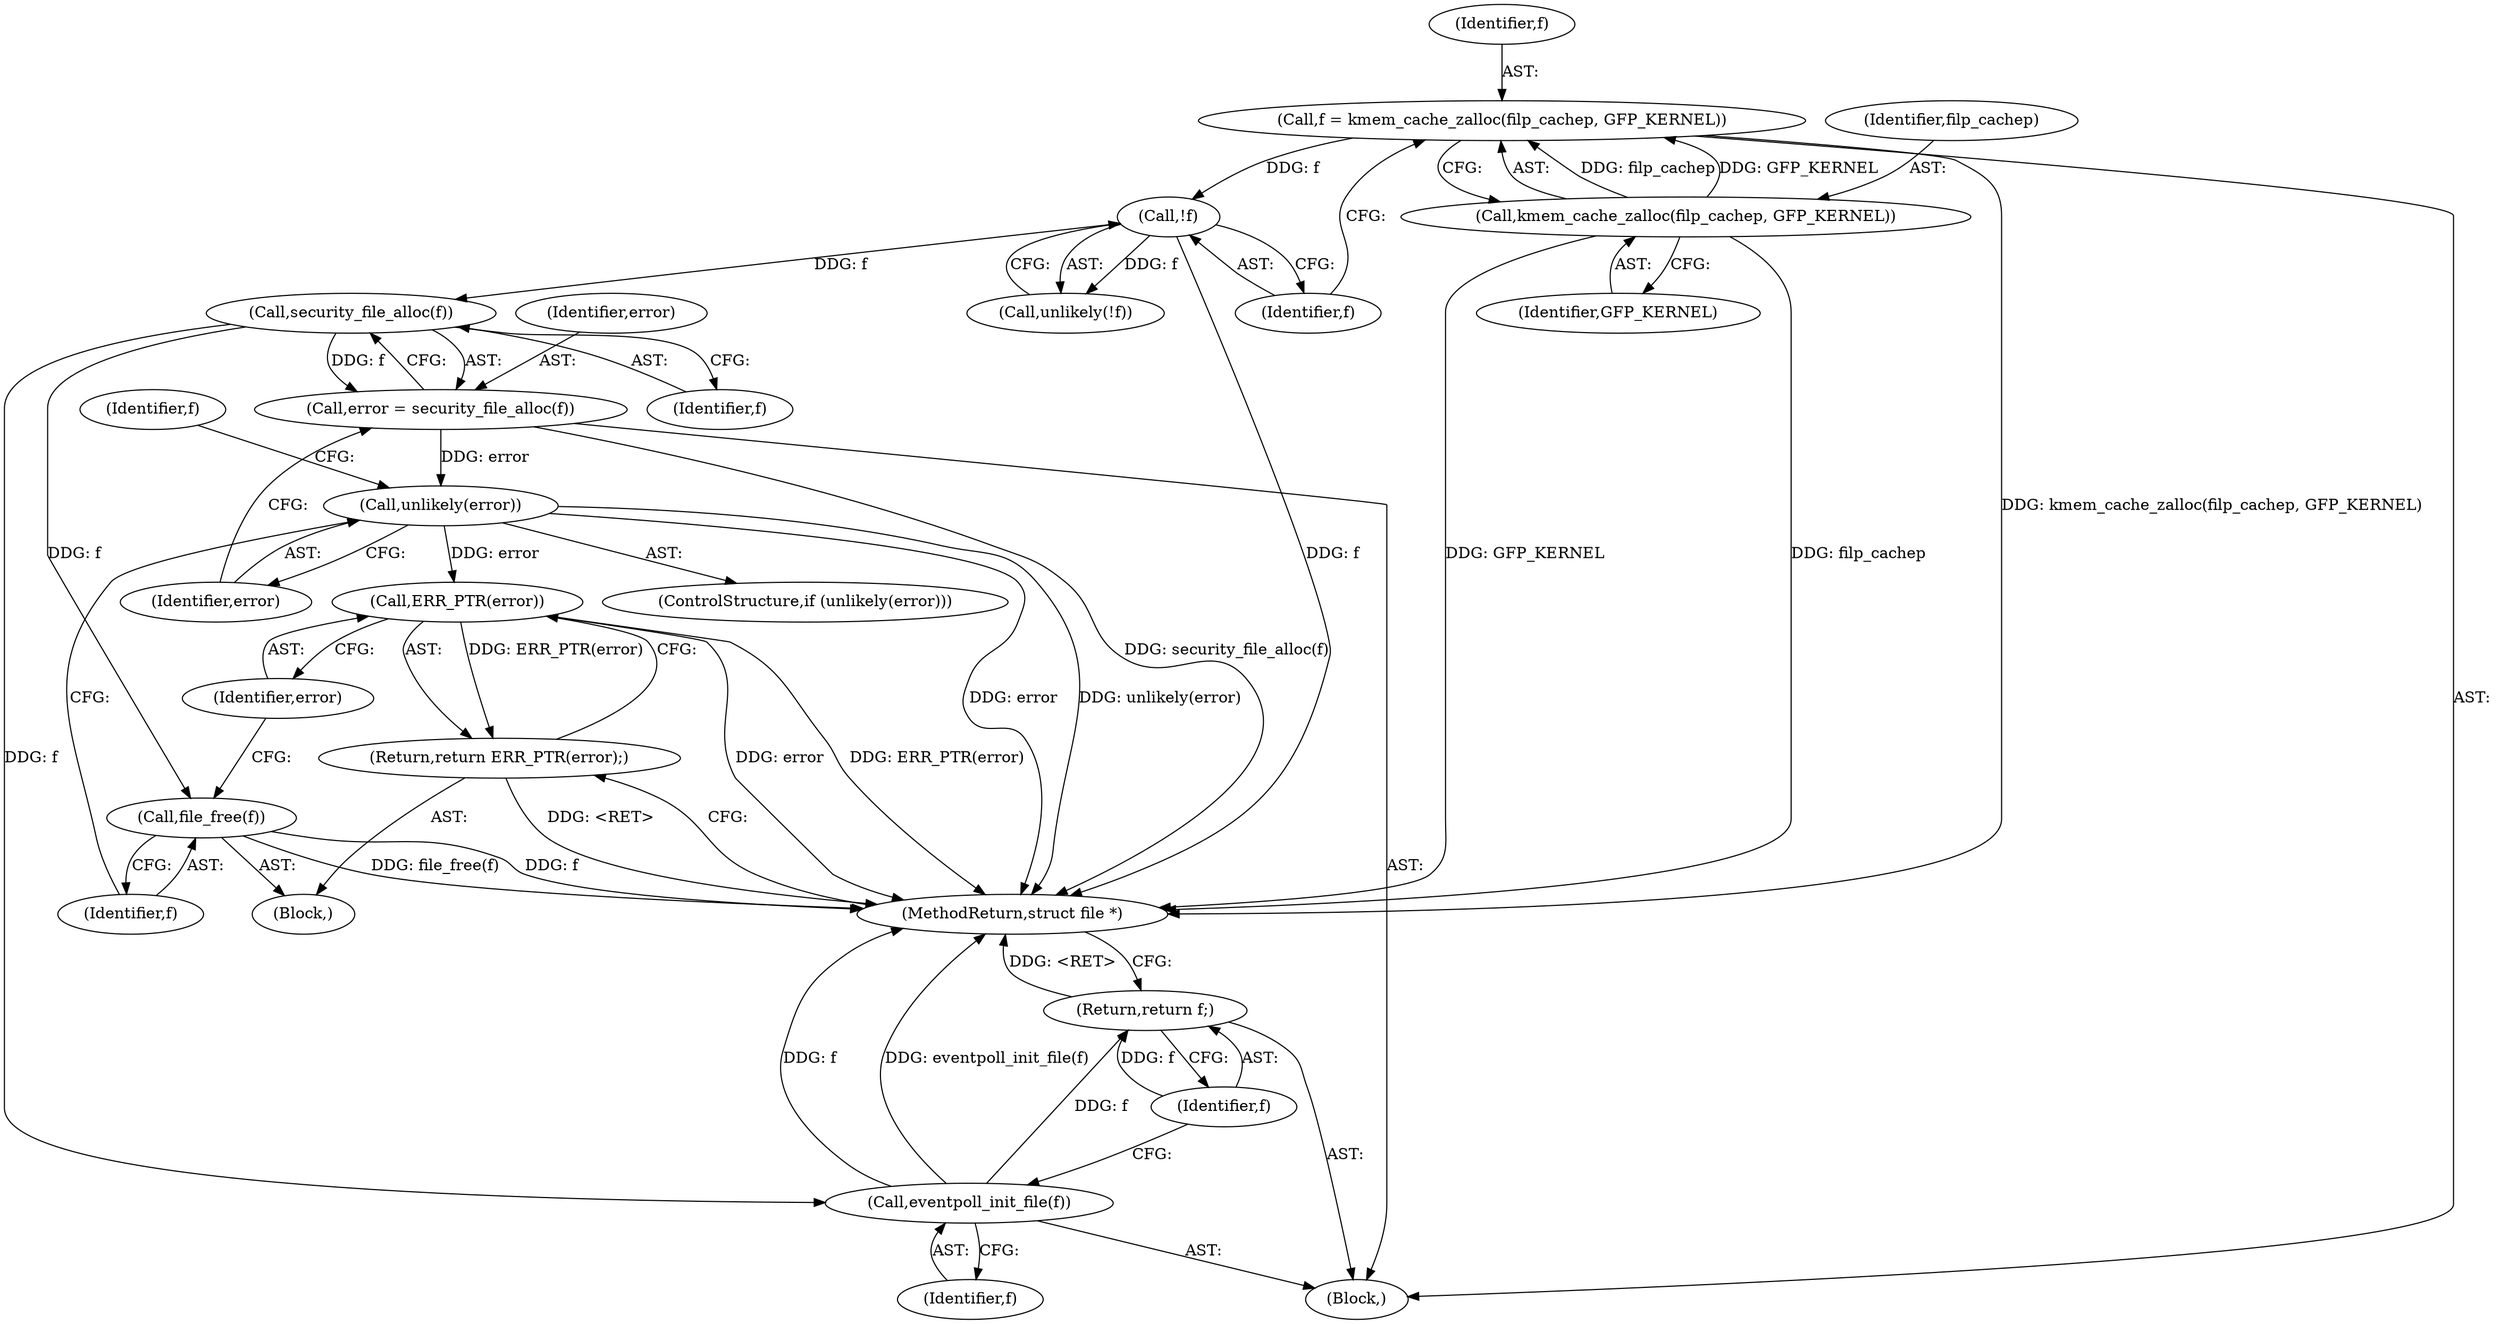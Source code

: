 digraph "0_linux_eee5cc2702929fd41cce28058dc6d6717f723f87_6@pointer" {
"1000158" [label="(Call,security_file_alloc(f))"];
"1000141" [label="(Call,!f)"];
"1000134" [label="(Call,f = kmem_cache_zalloc(filp_cachep, GFP_KERNEL))"];
"1000136" [label="(Call,kmem_cache_zalloc(filp_cachep, GFP_KERNEL))"];
"1000156" [label="(Call,error = security_file_alloc(f))"];
"1000161" [label="(Call,unlikely(error))"];
"1000167" [label="(Call,ERR_PTR(error))"];
"1000166" [label="(Return,return ERR_PTR(error);)"];
"1000164" [label="(Call,file_free(f))"];
"1000187" [label="(Call,eventpoll_init_file(f))"];
"1000189" [label="(Return,return f;)"];
"1000167" [label="(Call,ERR_PTR(error))"];
"1000163" [label="(Block,)"];
"1000134" [label="(Call,f = kmem_cache_zalloc(filp_cachep, GFP_KERNEL))"];
"1000161" [label="(Call,unlikely(error))"];
"1000188" [label="(Identifier,f)"];
"1000189" [label="(Return,return f;)"];
"1000187" [label="(Call,eventpoll_init_file(f))"];
"1000137" [label="(Identifier,filp_cachep)"];
"1000159" [label="(Identifier,f)"];
"1000135" [label="(Identifier,f)"];
"1000168" [label="(Identifier,error)"];
"1000136" [label="(Call,kmem_cache_zalloc(filp_cachep, GFP_KERNEL))"];
"1000142" [label="(Identifier,f)"];
"1000166" [label="(Return,return ERR_PTR(error);)"];
"1000164" [label="(Call,file_free(f))"];
"1000162" [label="(Identifier,error)"];
"1000160" [label="(ControlStructure,if (unlikely(error)))"];
"1000207" [label="(MethodReturn,struct file *)"];
"1000190" [label="(Identifier,f)"];
"1000156" [label="(Call,error = security_file_alloc(f))"];
"1000138" [label="(Identifier,GFP_KERNEL)"];
"1000165" [label="(Identifier,f)"];
"1000106" [label="(Block,)"];
"1000158" [label="(Call,security_file_alloc(f))"];
"1000172" [label="(Identifier,f)"];
"1000141" [label="(Call,!f)"];
"1000140" [label="(Call,unlikely(!f))"];
"1000157" [label="(Identifier,error)"];
"1000158" -> "1000156"  [label="AST: "];
"1000158" -> "1000159"  [label="CFG: "];
"1000159" -> "1000158"  [label="AST: "];
"1000156" -> "1000158"  [label="CFG: "];
"1000158" -> "1000156"  [label="DDG: f"];
"1000141" -> "1000158"  [label="DDG: f"];
"1000158" -> "1000164"  [label="DDG: f"];
"1000158" -> "1000187"  [label="DDG: f"];
"1000141" -> "1000140"  [label="AST: "];
"1000141" -> "1000142"  [label="CFG: "];
"1000142" -> "1000141"  [label="AST: "];
"1000140" -> "1000141"  [label="CFG: "];
"1000141" -> "1000207"  [label="DDG: f"];
"1000141" -> "1000140"  [label="DDG: f"];
"1000134" -> "1000141"  [label="DDG: f"];
"1000134" -> "1000106"  [label="AST: "];
"1000134" -> "1000136"  [label="CFG: "];
"1000135" -> "1000134"  [label="AST: "];
"1000136" -> "1000134"  [label="AST: "];
"1000142" -> "1000134"  [label="CFG: "];
"1000134" -> "1000207"  [label="DDG: kmem_cache_zalloc(filp_cachep, GFP_KERNEL)"];
"1000136" -> "1000134"  [label="DDG: filp_cachep"];
"1000136" -> "1000134"  [label="DDG: GFP_KERNEL"];
"1000136" -> "1000138"  [label="CFG: "];
"1000137" -> "1000136"  [label="AST: "];
"1000138" -> "1000136"  [label="AST: "];
"1000136" -> "1000207"  [label="DDG: GFP_KERNEL"];
"1000136" -> "1000207"  [label="DDG: filp_cachep"];
"1000156" -> "1000106"  [label="AST: "];
"1000157" -> "1000156"  [label="AST: "];
"1000162" -> "1000156"  [label="CFG: "];
"1000156" -> "1000207"  [label="DDG: security_file_alloc(f)"];
"1000156" -> "1000161"  [label="DDG: error"];
"1000161" -> "1000160"  [label="AST: "];
"1000161" -> "1000162"  [label="CFG: "];
"1000162" -> "1000161"  [label="AST: "];
"1000165" -> "1000161"  [label="CFG: "];
"1000172" -> "1000161"  [label="CFG: "];
"1000161" -> "1000207"  [label="DDG: error"];
"1000161" -> "1000207"  [label="DDG: unlikely(error)"];
"1000161" -> "1000167"  [label="DDG: error"];
"1000167" -> "1000166"  [label="AST: "];
"1000167" -> "1000168"  [label="CFG: "];
"1000168" -> "1000167"  [label="AST: "];
"1000166" -> "1000167"  [label="CFG: "];
"1000167" -> "1000207"  [label="DDG: error"];
"1000167" -> "1000207"  [label="DDG: ERR_PTR(error)"];
"1000167" -> "1000166"  [label="DDG: ERR_PTR(error)"];
"1000166" -> "1000163"  [label="AST: "];
"1000207" -> "1000166"  [label="CFG: "];
"1000166" -> "1000207"  [label="DDG: <RET>"];
"1000164" -> "1000163"  [label="AST: "];
"1000164" -> "1000165"  [label="CFG: "];
"1000165" -> "1000164"  [label="AST: "];
"1000168" -> "1000164"  [label="CFG: "];
"1000164" -> "1000207"  [label="DDG: file_free(f)"];
"1000164" -> "1000207"  [label="DDG: f"];
"1000187" -> "1000106"  [label="AST: "];
"1000187" -> "1000188"  [label="CFG: "];
"1000188" -> "1000187"  [label="AST: "];
"1000190" -> "1000187"  [label="CFG: "];
"1000187" -> "1000207"  [label="DDG: f"];
"1000187" -> "1000207"  [label="DDG: eventpoll_init_file(f)"];
"1000187" -> "1000189"  [label="DDG: f"];
"1000189" -> "1000106"  [label="AST: "];
"1000189" -> "1000190"  [label="CFG: "];
"1000190" -> "1000189"  [label="AST: "];
"1000207" -> "1000189"  [label="CFG: "];
"1000189" -> "1000207"  [label="DDG: <RET>"];
"1000190" -> "1000189"  [label="DDG: f"];
}
